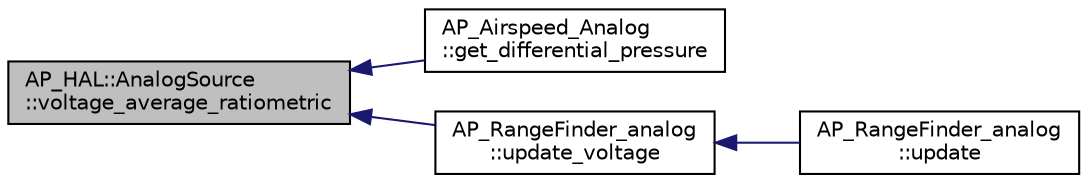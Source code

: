 digraph "AP_HAL::AnalogSource::voltage_average_ratiometric"
{
 // INTERACTIVE_SVG=YES
  edge [fontname="Helvetica",fontsize="10",labelfontname="Helvetica",labelfontsize="10"];
  node [fontname="Helvetica",fontsize="10",shape=record];
  rankdir="LR";
  Node1 [label="AP_HAL::AnalogSource\l::voltage_average_ratiometric",height=0.2,width=0.4,color="black", fillcolor="grey75", style="filled", fontcolor="black"];
  Node1 -> Node2 [dir="back",color="midnightblue",fontsize="10",style="solid",fontname="Helvetica"];
  Node2 [label="AP_Airspeed_Analog\l::get_differential_pressure",height=0.2,width=0.4,color="black", fillcolor="white", style="filled",URL="$classAP__Airspeed__Analog.html#a6e7b989caea71bd6000bb3b0f0d80e0e"];
  Node1 -> Node3 [dir="back",color="midnightblue",fontsize="10",style="solid",fontname="Helvetica"];
  Node3 [label="AP_RangeFinder_analog\l::update_voltage",height=0.2,width=0.4,color="black", fillcolor="white", style="filled",URL="$classAP__RangeFinder__analog.html#a79298166e180b5de2cf9f7c9dbcf56ea"];
  Node3 -> Node4 [dir="back",color="midnightblue",fontsize="10",style="solid",fontname="Helvetica"];
  Node4 [label="AP_RangeFinder_analog\l::update",height=0.2,width=0.4,color="black", fillcolor="white", style="filled",URL="$classAP__RangeFinder__analog.html#ad997f109f592a3c9f875655af6ad6de0"];
}
